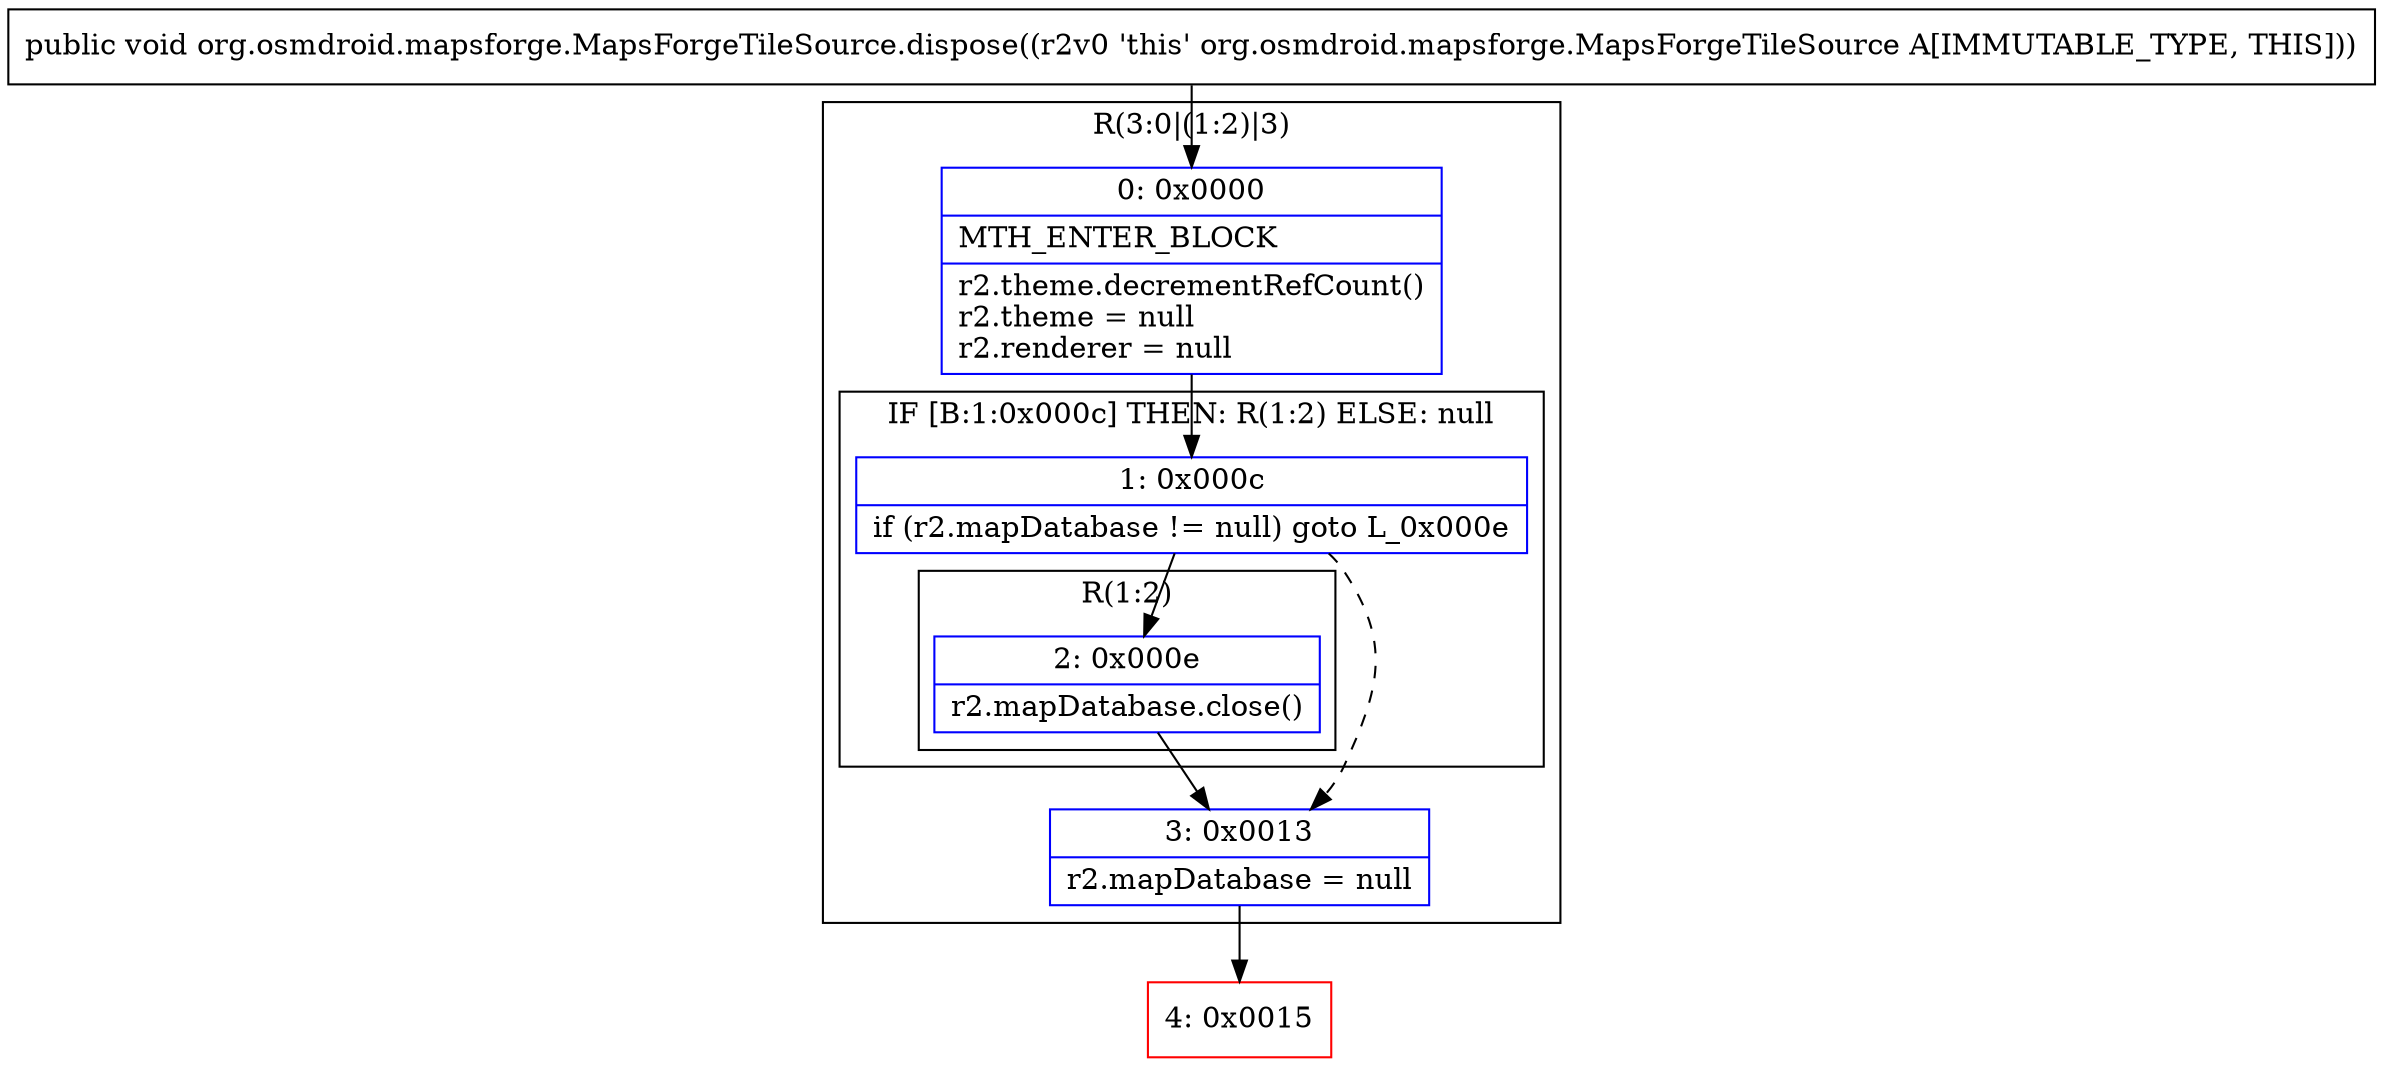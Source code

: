 digraph "CFG fororg.osmdroid.mapsforge.MapsForgeTileSource.dispose()V" {
subgraph cluster_Region_1645427999 {
label = "R(3:0|(1:2)|3)";
node [shape=record,color=blue];
Node_0 [shape=record,label="{0\:\ 0x0000|MTH_ENTER_BLOCK\l|r2.theme.decrementRefCount()\lr2.theme = null\lr2.renderer = null\l}"];
subgraph cluster_IfRegion_1495144183 {
label = "IF [B:1:0x000c] THEN: R(1:2) ELSE: null";
node [shape=record,color=blue];
Node_1 [shape=record,label="{1\:\ 0x000c|if (r2.mapDatabase != null) goto L_0x000e\l}"];
subgraph cluster_Region_1063958019 {
label = "R(1:2)";
node [shape=record,color=blue];
Node_2 [shape=record,label="{2\:\ 0x000e|r2.mapDatabase.close()\l}"];
}
}
Node_3 [shape=record,label="{3\:\ 0x0013|r2.mapDatabase = null\l}"];
}
Node_4 [shape=record,color=red,label="{4\:\ 0x0015}"];
MethodNode[shape=record,label="{public void org.osmdroid.mapsforge.MapsForgeTileSource.dispose((r2v0 'this' org.osmdroid.mapsforge.MapsForgeTileSource A[IMMUTABLE_TYPE, THIS])) }"];
MethodNode -> Node_0;
Node_0 -> Node_1;
Node_1 -> Node_2;
Node_1 -> Node_3[style=dashed];
Node_2 -> Node_3;
Node_3 -> Node_4;
}

